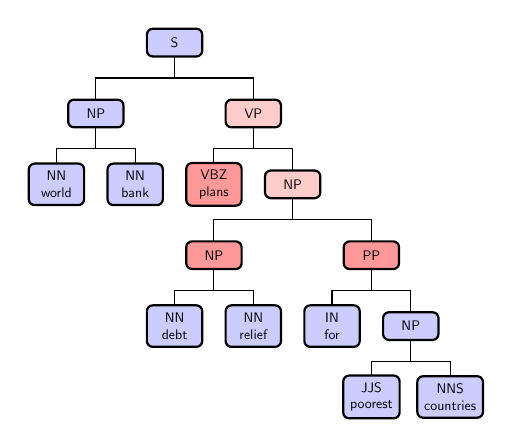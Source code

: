 \begin{tikzpicture}[scale=0.5,
-,>=stealth',
level/.style={sibling distance = 2cm, level distance = 1.8cm},
level 1/.style={sibling distance=4cm},
level 2/.style={sibling distance=2cm}, 
level 3/.style={sibling distance=4cm}, 
treenode/.style = {scale=0.5, align=center, inner sep=0.5em, text centered, font=\sffamily},
arn_n/.style = {treenode, rectangle, rounded corners=0.75mm, draw=black, thick, fill=blue!20, minimum width=4em, minimum height = 2em},
arn_x/.style = {arn_n, fill=blue!20, minimum height=3em},
edge from parent fork down
]

\node [arn_n] {S}
child{ node [arn_n] {NP}
child{ node [arn_x] {NN\\ world}}
child{ node [arn_x] {NN\\ bank}}}
child{ node [arn_n,fill=red!20] {VP}
child{ node [arn_x,fill=red!40] {VBZ\\ plans}}
child{ node [arn_n,fill=red!20] {NP}
child{ node [arn_n,fill=red!40] {NP}
child{ node [arn_x] {NN\\ debt}}
child{ node [arn_x] {NN\\ relief}}}
child{ node [arn_n,fill=red!40] {PP}
child{ node [arn_x] {IN\\ for}}
child{ node [arn_n] {NP}
child{ node [arn_x] {JJS\\ poorest}}
child{ node [arn_x] {NNS\\ countries}}}}}};


\end{tikzpicture}

